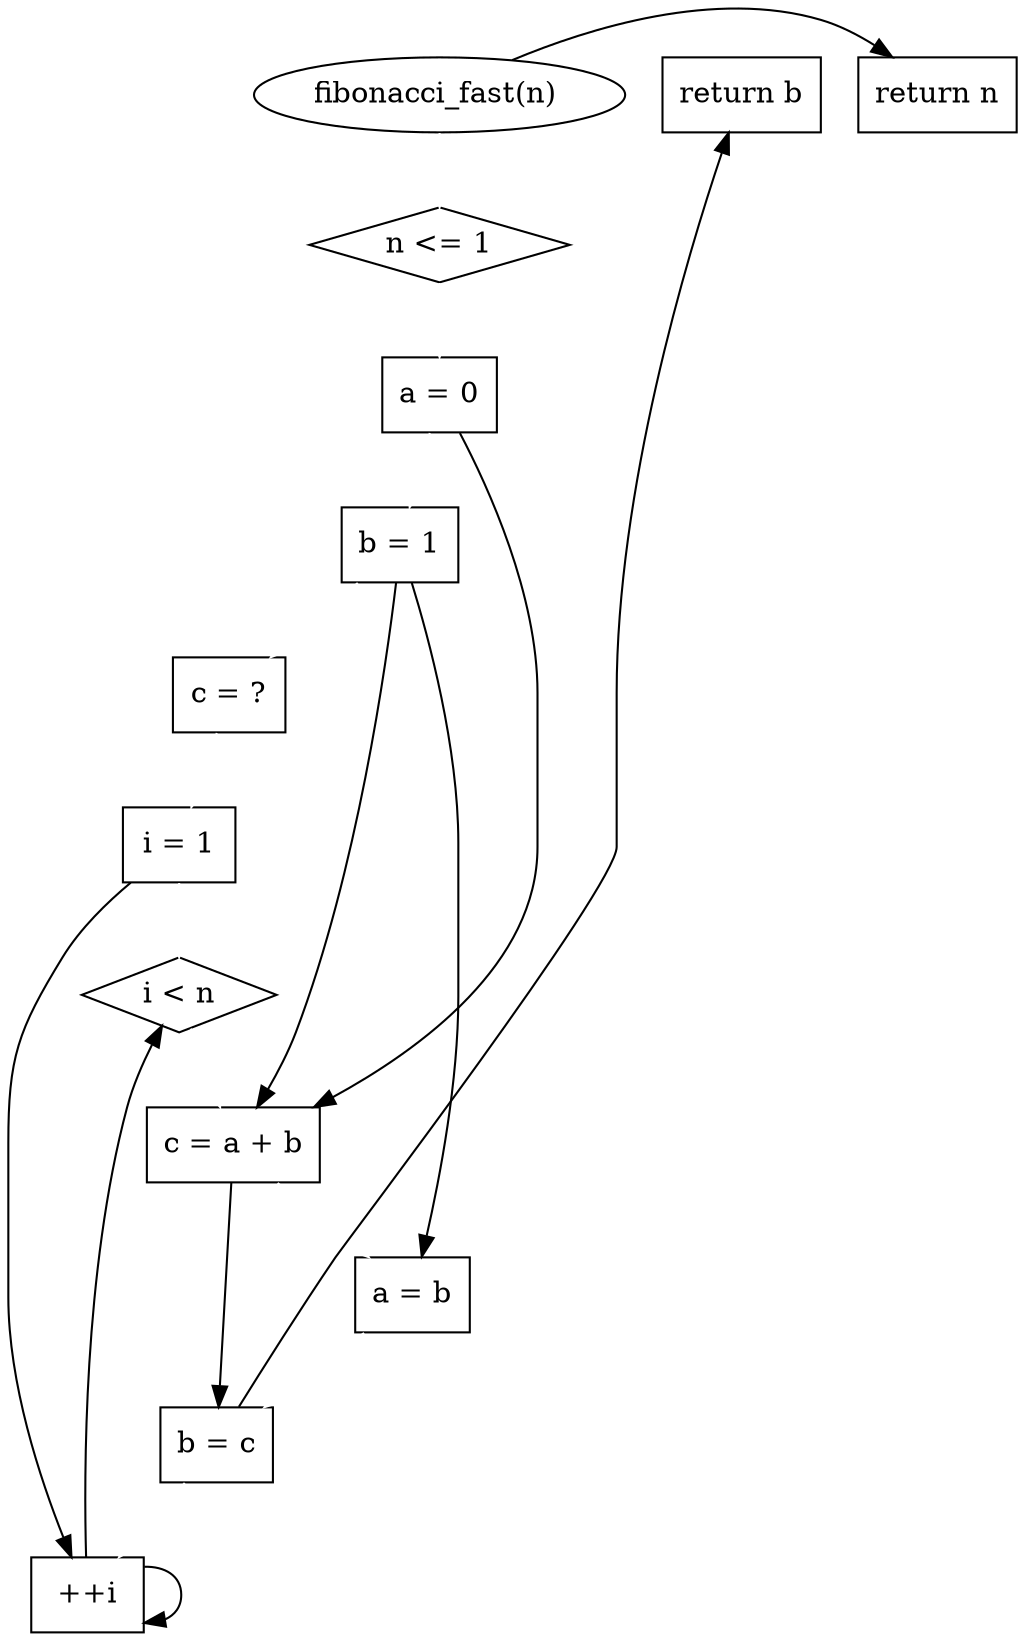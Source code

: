 digraph {
	fun_decl [label="fibonacci_fast(n) "]
	"n <= 1" [label="n <= 1" shape=diamond]
	fun_decl -> "n <= 1" [color=white constraint=true]
	return75 [label="return n" shape=box]
	fun_decl -> return75 [color=black constraint=false]
	a1 [label="a = 0" shape=box]
	"n <= 1" -> a1 [color=white constraint=true]
	b1 [label="b = 1" shape=box]
	a1 -> b1 [color=white constraint=true]
	c1 [label="c = ?" shape=box]
	b1 -> c1 [color=white constraint=true]
	i1 [label="i = 1" shape=box]
	c1 -> i1 [color=white constraint=true]
	"i < n" [label="i < n" shape=diamond]
	i1 -> "i < n" [color=white constraint=true]
	c11 [label="c = a + b" shape=box]
	"i < n" -> c11 [color=white constraint=true]
	b1 -> c11 [color=black constraint=true]
	a1 -> c11 [color=black constraint=true]
	a11 [label="a = b" shape=box]
	c11 -> a11 [color=white constraint=true]
	b1 -> a11 [color=black constraint=true]
	b11 [label="b = c" shape=box]
	a11 -> b11 [color=white constraint=true]
	c11 -> b11 [color=black constraint=true]
	i11 [label="++i" shape=box]
	b11 -> i11 [color=white constraint=true]
	i1 -> i11 [color=black constraint=true]
	i11 -> i11 [color=black constraint=true]
	i11 -> "i < n" [color=black constraint=true]
	return6 [label="return b" shape=box]
	b11 -> return6 [color=black constraint=false]
}
